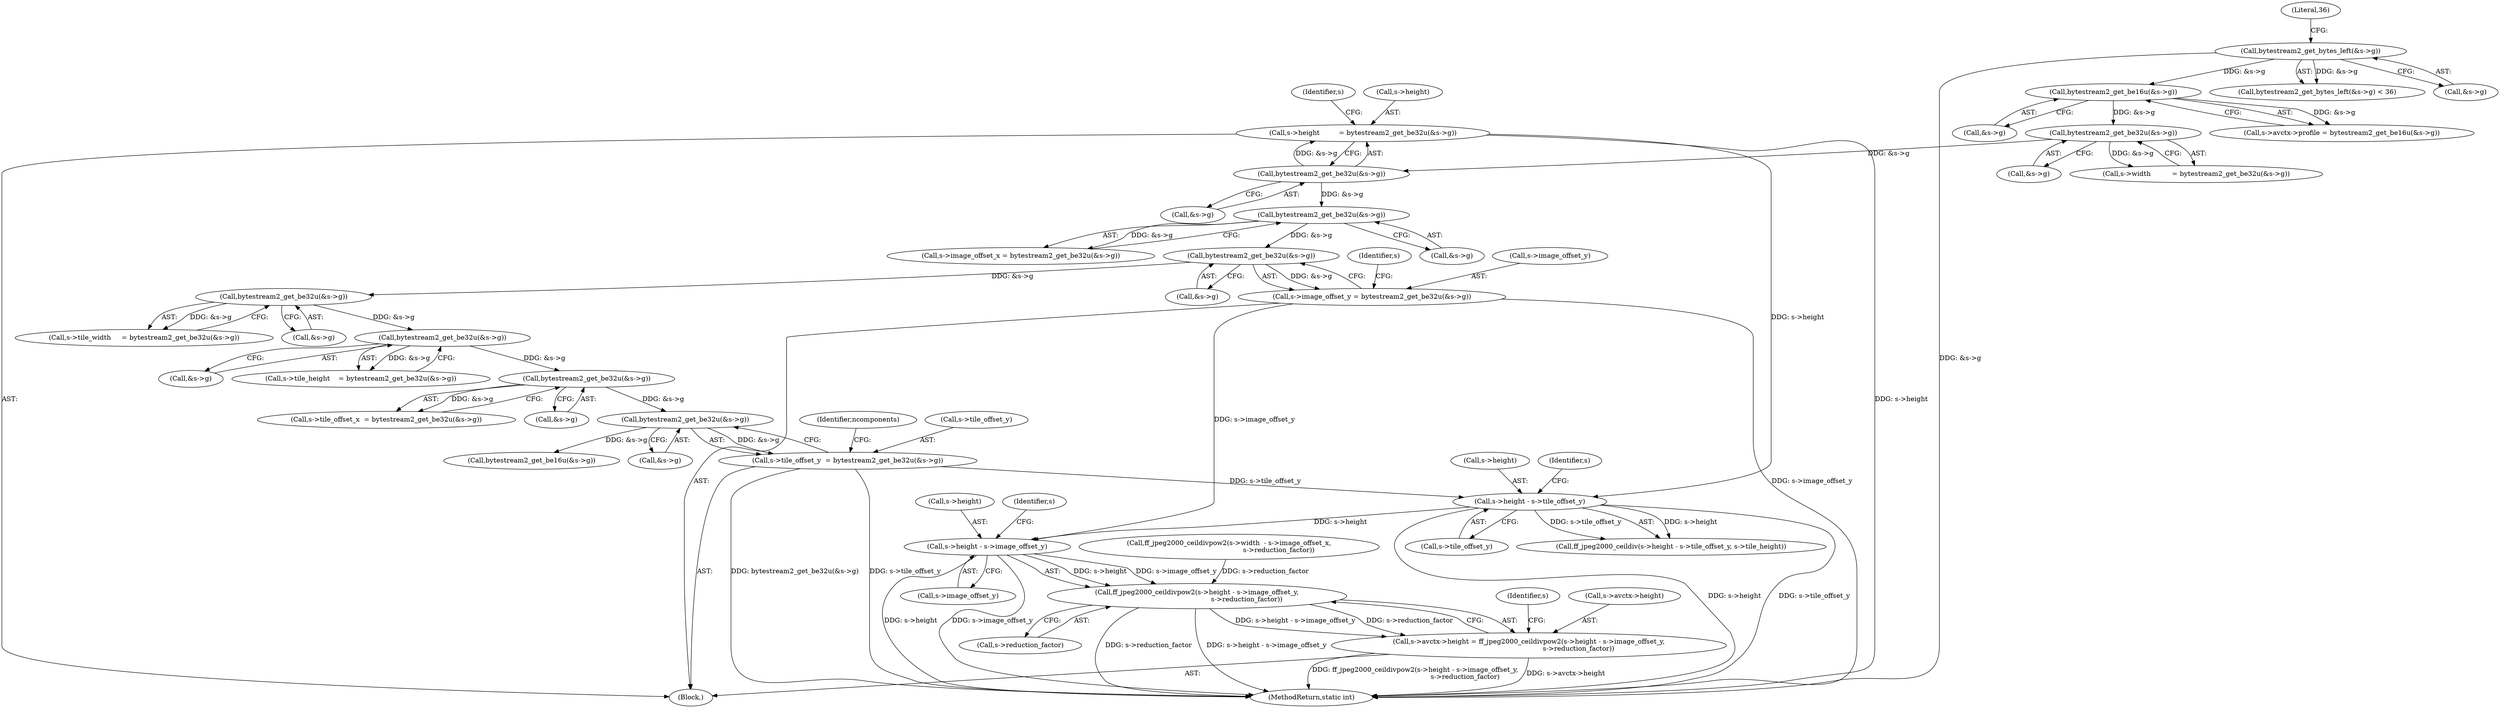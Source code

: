 digraph "0_FFmpeg_8bb11c3ca77b52e05a9ed1496a65f8a76e6e2d8f@pointer" {
"1000631" [label="(Call,s->height - s->image_offset_y)"];
"1000485" [label="(Call,s->height - s->tile_offset_y)"];
"1000159" [label="(Call,s->height         = bytestream2_get_be32u(&s->g))"];
"1000163" [label="(Call,bytestream2_get_be32u(&s->g))"];
"1000154" [label="(Call,bytestream2_get_be32u(&s->g))"];
"1000145" [label="(Call,bytestream2_get_be16u(&s->g))"];
"1000131" [label="(Call,bytestream2_get_bytes_left(&s->g))"];
"1000213" [label="(Call,s->tile_offset_y  = bytestream2_get_be32u(&s->g))"];
"1000217" [label="(Call,bytestream2_get_be32u(&s->g))"];
"1000208" [label="(Call,bytestream2_get_be32u(&s->g))"];
"1000199" [label="(Call,bytestream2_get_be32u(&s->g))"];
"1000190" [label="(Call,bytestream2_get_be32u(&s->g))"];
"1000181" [label="(Call,bytestream2_get_be32u(&s->g))"];
"1000172" [label="(Call,bytestream2_get_be32u(&s->g))"];
"1000177" [label="(Call,s->image_offset_y = bytestream2_get_be32u(&s->g))"];
"1000630" [label="(Call,ff_jpeg2000_ceildivpow2(s->height - s->image_offset_y,\n                                               s->reduction_factor))"];
"1000624" [label="(Call,s->avctx->height = ff_jpeg2000_ceildivpow2(s->height - s->image_offset_y,\n                                               s->reduction_factor))"];
"1000139" [label="(Call,s->avctx->profile = bytestream2_get_be16u(&s->g))"];
"1000182" [label="(Call,&s->g)"];
"1000188" [label="(Identifier,s)"];
"1000224" [label="(Call,bytestream2_get_be16u(&s->g))"];
"1000486" [label="(Call,s->height)"];
"1000646" [label="(Identifier,s)"];
"1000186" [label="(Call,s->tile_width     = bytestream2_get_be32u(&s->g))"];
"1000191" [label="(Call,&s->g)"];
"1000177" [label="(Call,s->image_offset_y = bytestream2_get_be32u(&s->g))"];
"1000130" [label="(Call,bytestream2_get_bytes_left(&s->g) < 36)"];
"1000223" [label="(Identifier,ncomponents)"];
"1000155" [label="(Call,&s->g)"];
"1000213" [label="(Call,s->tile_offset_y  = bytestream2_get_be32u(&s->g))"];
"1000204" [label="(Call,s->tile_offset_x  = bytestream2_get_be32u(&s->g))"];
"1000485" [label="(Call,s->height - s->tile_offset_y)"];
"1000190" [label="(Call,bytestream2_get_be32u(&s->g))"];
"1000164" [label="(Call,&s->g)"];
"1000136" [label="(Literal,36)"];
"1000160" [label="(Call,s->height)"];
"1000214" [label="(Call,s->tile_offset_y)"];
"1000631" [label="(Call,s->height - s->image_offset_y)"];
"1000200" [label="(Call,&s->g)"];
"1000146" [label="(Call,&s->g)"];
"1000217" [label="(Call,bytestream2_get_be32u(&s->g))"];
"1000178" [label="(Call,s->image_offset_y)"];
"1000131" [label="(Call,bytestream2_get_bytes_left(&s->g))"];
"1000632" [label="(Call,s->height)"];
"1000489" [label="(Call,s->tile_offset_y)"];
"1000635" [label="(Call,s->image_offset_y)"];
"1000159" [label="(Call,s->height         = bytestream2_get_be32u(&s->g))"];
"1000638" [label="(Call,s->reduction_factor)"];
"1000630" [label="(Call,ff_jpeg2000_ceildivpow2(s->height - s->image_offset_y,\n                                               s->reduction_factor))"];
"1000168" [label="(Call,s->image_offset_x = bytestream2_get_be32u(&s->g))"];
"1000613" [label="(Call,ff_jpeg2000_ceildivpow2(s->width  - s->image_offset_x,\n                                               s->reduction_factor))"];
"1000163" [label="(Call,bytestream2_get_be32u(&s->g))"];
"1000493" [label="(Identifier,s)"];
"1000195" [label="(Call,s->tile_height    = bytestream2_get_be32u(&s->g))"];
"1000154" [label="(Call,bytestream2_get_be32u(&s->g))"];
"1000625" [label="(Call,s->avctx->height)"];
"1000639" [label="(Identifier,s)"];
"1000114" [label="(Block,)"];
"1000170" [label="(Identifier,s)"];
"1000132" [label="(Call,&s->g)"];
"1000145" [label="(Call,bytestream2_get_be16u(&s->g))"];
"1000218" [label="(Call,&s->g)"];
"1000209" [label="(Call,&s->g)"];
"1000150" [label="(Call,s->width          = bytestream2_get_be32u(&s->g))"];
"1000173" [label="(Call,&s->g)"];
"1000484" [label="(Call,ff_jpeg2000_ceildiv(s->height - s->tile_offset_y, s->tile_height))"];
"1000172" [label="(Call,bytestream2_get_be32u(&s->g))"];
"1000208" [label="(Call,bytestream2_get_be32u(&s->g))"];
"1000199" [label="(Call,bytestream2_get_be32u(&s->g))"];
"1000624" [label="(Call,s->avctx->height = ff_jpeg2000_ceildivpow2(s->height - s->image_offset_y,\n                                               s->reduction_factor))"];
"1000811" [label="(MethodReturn,static int)"];
"1000181" [label="(Call,bytestream2_get_be32u(&s->g))"];
"1000631" -> "1000630"  [label="AST: "];
"1000631" -> "1000635"  [label="CFG: "];
"1000632" -> "1000631"  [label="AST: "];
"1000635" -> "1000631"  [label="AST: "];
"1000639" -> "1000631"  [label="CFG: "];
"1000631" -> "1000811"  [label="DDG: s->height"];
"1000631" -> "1000811"  [label="DDG: s->image_offset_y"];
"1000631" -> "1000630"  [label="DDG: s->height"];
"1000631" -> "1000630"  [label="DDG: s->image_offset_y"];
"1000485" -> "1000631"  [label="DDG: s->height"];
"1000177" -> "1000631"  [label="DDG: s->image_offset_y"];
"1000485" -> "1000484"  [label="AST: "];
"1000485" -> "1000489"  [label="CFG: "];
"1000486" -> "1000485"  [label="AST: "];
"1000489" -> "1000485"  [label="AST: "];
"1000493" -> "1000485"  [label="CFG: "];
"1000485" -> "1000811"  [label="DDG: s->height"];
"1000485" -> "1000811"  [label="DDG: s->tile_offset_y"];
"1000485" -> "1000484"  [label="DDG: s->height"];
"1000485" -> "1000484"  [label="DDG: s->tile_offset_y"];
"1000159" -> "1000485"  [label="DDG: s->height"];
"1000213" -> "1000485"  [label="DDG: s->tile_offset_y"];
"1000159" -> "1000114"  [label="AST: "];
"1000159" -> "1000163"  [label="CFG: "];
"1000160" -> "1000159"  [label="AST: "];
"1000163" -> "1000159"  [label="AST: "];
"1000170" -> "1000159"  [label="CFG: "];
"1000159" -> "1000811"  [label="DDG: s->height"];
"1000163" -> "1000159"  [label="DDG: &s->g"];
"1000163" -> "1000164"  [label="CFG: "];
"1000164" -> "1000163"  [label="AST: "];
"1000154" -> "1000163"  [label="DDG: &s->g"];
"1000163" -> "1000172"  [label="DDG: &s->g"];
"1000154" -> "1000150"  [label="AST: "];
"1000154" -> "1000155"  [label="CFG: "];
"1000155" -> "1000154"  [label="AST: "];
"1000150" -> "1000154"  [label="CFG: "];
"1000154" -> "1000150"  [label="DDG: &s->g"];
"1000145" -> "1000154"  [label="DDG: &s->g"];
"1000145" -> "1000139"  [label="AST: "];
"1000145" -> "1000146"  [label="CFG: "];
"1000146" -> "1000145"  [label="AST: "];
"1000139" -> "1000145"  [label="CFG: "];
"1000145" -> "1000139"  [label="DDG: &s->g"];
"1000131" -> "1000145"  [label="DDG: &s->g"];
"1000131" -> "1000130"  [label="AST: "];
"1000131" -> "1000132"  [label="CFG: "];
"1000132" -> "1000131"  [label="AST: "];
"1000136" -> "1000131"  [label="CFG: "];
"1000131" -> "1000811"  [label="DDG: &s->g"];
"1000131" -> "1000130"  [label="DDG: &s->g"];
"1000213" -> "1000114"  [label="AST: "];
"1000213" -> "1000217"  [label="CFG: "];
"1000214" -> "1000213"  [label="AST: "];
"1000217" -> "1000213"  [label="AST: "];
"1000223" -> "1000213"  [label="CFG: "];
"1000213" -> "1000811"  [label="DDG: bytestream2_get_be32u(&s->g)"];
"1000213" -> "1000811"  [label="DDG: s->tile_offset_y"];
"1000217" -> "1000213"  [label="DDG: &s->g"];
"1000217" -> "1000218"  [label="CFG: "];
"1000218" -> "1000217"  [label="AST: "];
"1000208" -> "1000217"  [label="DDG: &s->g"];
"1000217" -> "1000224"  [label="DDG: &s->g"];
"1000208" -> "1000204"  [label="AST: "];
"1000208" -> "1000209"  [label="CFG: "];
"1000209" -> "1000208"  [label="AST: "];
"1000204" -> "1000208"  [label="CFG: "];
"1000208" -> "1000204"  [label="DDG: &s->g"];
"1000199" -> "1000208"  [label="DDG: &s->g"];
"1000199" -> "1000195"  [label="AST: "];
"1000199" -> "1000200"  [label="CFG: "];
"1000200" -> "1000199"  [label="AST: "];
"1000195" -> "1000199"  [label="CFG: "];
"1000199" -> "1000195"  [label="DDG: &s->g"];
"1000190" -> "1000199"  [label="DDG: &s->g"];
"1000190" -> "1000186"  [label="AST: "];
"1000190" -> "1000191"  [label="CFG: "];
"1000191" -> "1000190"  [label="AST: "];
"1000186" -> "1000190"  [label="CFG: "];
"1000190" -> "1000186"  [label="DDG: &s->g"];
"1000181" -> "1000190"  [label="DDG: &s->g"];
"1000181" -> "1000177"  [label="AST: "];
"1000181" -> "1000182"  [label="CFG: "];
"1000182" -> "1000181"  [label="AST: "];
"1000177" -> "1000181"  [label="CFG: "];
"1000181" -> "1000177"  [label="DDG: &s->g"];
"1000172" -> "1000181"  [label="DDG: &s->g"];
"1000172" -> "1000168"  [label="AST: "];
"1000172" -> "1000173"  [label="CFG: "];
"1000173" -> "1000172"  [label="AST: "];
"1000168" -> "1000172"  [label="CFG: "];
"1000172" -> "1000168"  [label="DDG: &s->g"];
"1000177" -> "1000114"  [label="AST: "];
"1000178" -> "1000177"  [label="AST: "];
"1000188" -> "1000177"  [label="CFG: "];
"1000177" -> "1000811"  [label="DDG: s->image_offset_y"];
"1000630" -> "1000624"  [label="AST: "];
"1000630" -> "1000638"  [label="CFG: "];
"1000638" -> "1000630"  [label="AST: "];
"1000624" -> "1000630"  [label="CFG: "];
"1000630" -> "1000811"  [label="DDG: s->reduction_factor"];
"1000630" -> "1000811"  [label="DDG: s->height - s->image_offset_y"];
"1000630" -> "1000624"  [label="DDG: s->height - s->image_offset_y"];
"1000630" -> "1000624"  [label="DDG: s->reduction_factor"];
"1000613" -> "1000630"  [label="DDG: s->reduction_factor"];
"1000624" -> "1000114"  [label="AST: "];
"1000625" -> "1000624"  [label="AST: "];
"1000646" -> "1000624"  [label="CFG: "];
"1000624" -> "1000811"  [label="DDG: ff_jpeg2000_ceildivpow2(s->height - s->image_offset_y,\n                                               s->reduction_factor)"];
"1000624" -> "1000811"  [label="DDG: s->avctx->height"];
}
